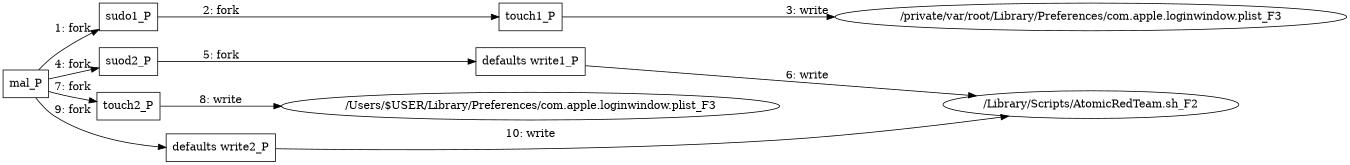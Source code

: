 digraph "T1037.002" {
rankdir="LR"
size="9"
fixedsize="false"
splines="true"
nodesep=0.3
ranksep=0
fontsize=10
overlap="scalexy"
engine= "neato"
	"mal_P" [node_type=Process shape=box]
	"sudo1_P" [node_type=Process shape=box]
	"touch1_P" [node_type=Process shape=box]
	"suod2_P" [node_type=Process shape=box]
	"defaults write1_P" [node_type=Process shape=box]
	"touch2_P" [node_type=Process shape=box]
	"defaults write2_P" [node_type=Process shape=box]
	"/private/var/root/Library/Preferences/com.apple.loginwindow.plist_F3" [node_type=File shape=ellipse]
	"/Library/Scripts/AtomicRedTeam.sh_F2" [node_type=File shape=ellipse]
	"/Users/$USER/Library/Preferences/com.apple.loginwindow.plist_F3" [node_type=File shape=ellipse]
	"mal_P" -> "sudo1_P" [label="1: fork"]
	"sudo1_P" -> "touch1_P" [label="2: fork"]
	"touch1_P" -> "/private/var/root/Library/Preferences/com.apple.loginwindow.plist_F3" [label="3: write"]
	"mal_P" -> "suod2_P" [label="4: fork"]
	"suod2_P" -> "defaults write1_P" [label="5: fork"]
	"defaults write1_P" -> "/Library/Scripts/AtomicRedTeam.sh_F2" [label="6: write"]
	"mal_P" -> "touch2_P" [label="7: fork"]
	"touch2_P" -> "/Users/$USER/Library/Preferences/com.apple.loginwindow.plist_F3" [label="8: write"]
	"mal_P" -> "defaults write2_P" [label="9: fork"]
	"defaults write2_P" -> "/Library/Scripts/AtomicRedTeam.sh_F2" [label="10: write"]
}
